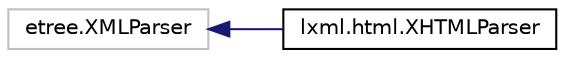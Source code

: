 digraph "Graphical Class Hierarchy"
{
 // LATEX_PDF_SIZE
  edge [fontname="Helvetica",fontsize="10",labelfontname="Helvetica",labelfontsize="10"];
  node [fontname="Helvetica",fontsize="10",shape=record];
  rankdir="LR";
  Node14791 [label="etree.XMLParser",height=0.2,width=0.4,color="grey75", fillcolor="white", style="filled",tooltip=" "];
  Node14791 -> Node0 [dir="back",color="midnightblue",fontsize="10",style="solid",fontname="Helvetica"];
  Node0 [label="lxml.html.XHTMLParser",height=0.2,width=0.4,color="black", fillcolor="white", style="filled",URL="$classlxml_1_1html_1_1XHTMLParser.html",tooltip=" "];
}
